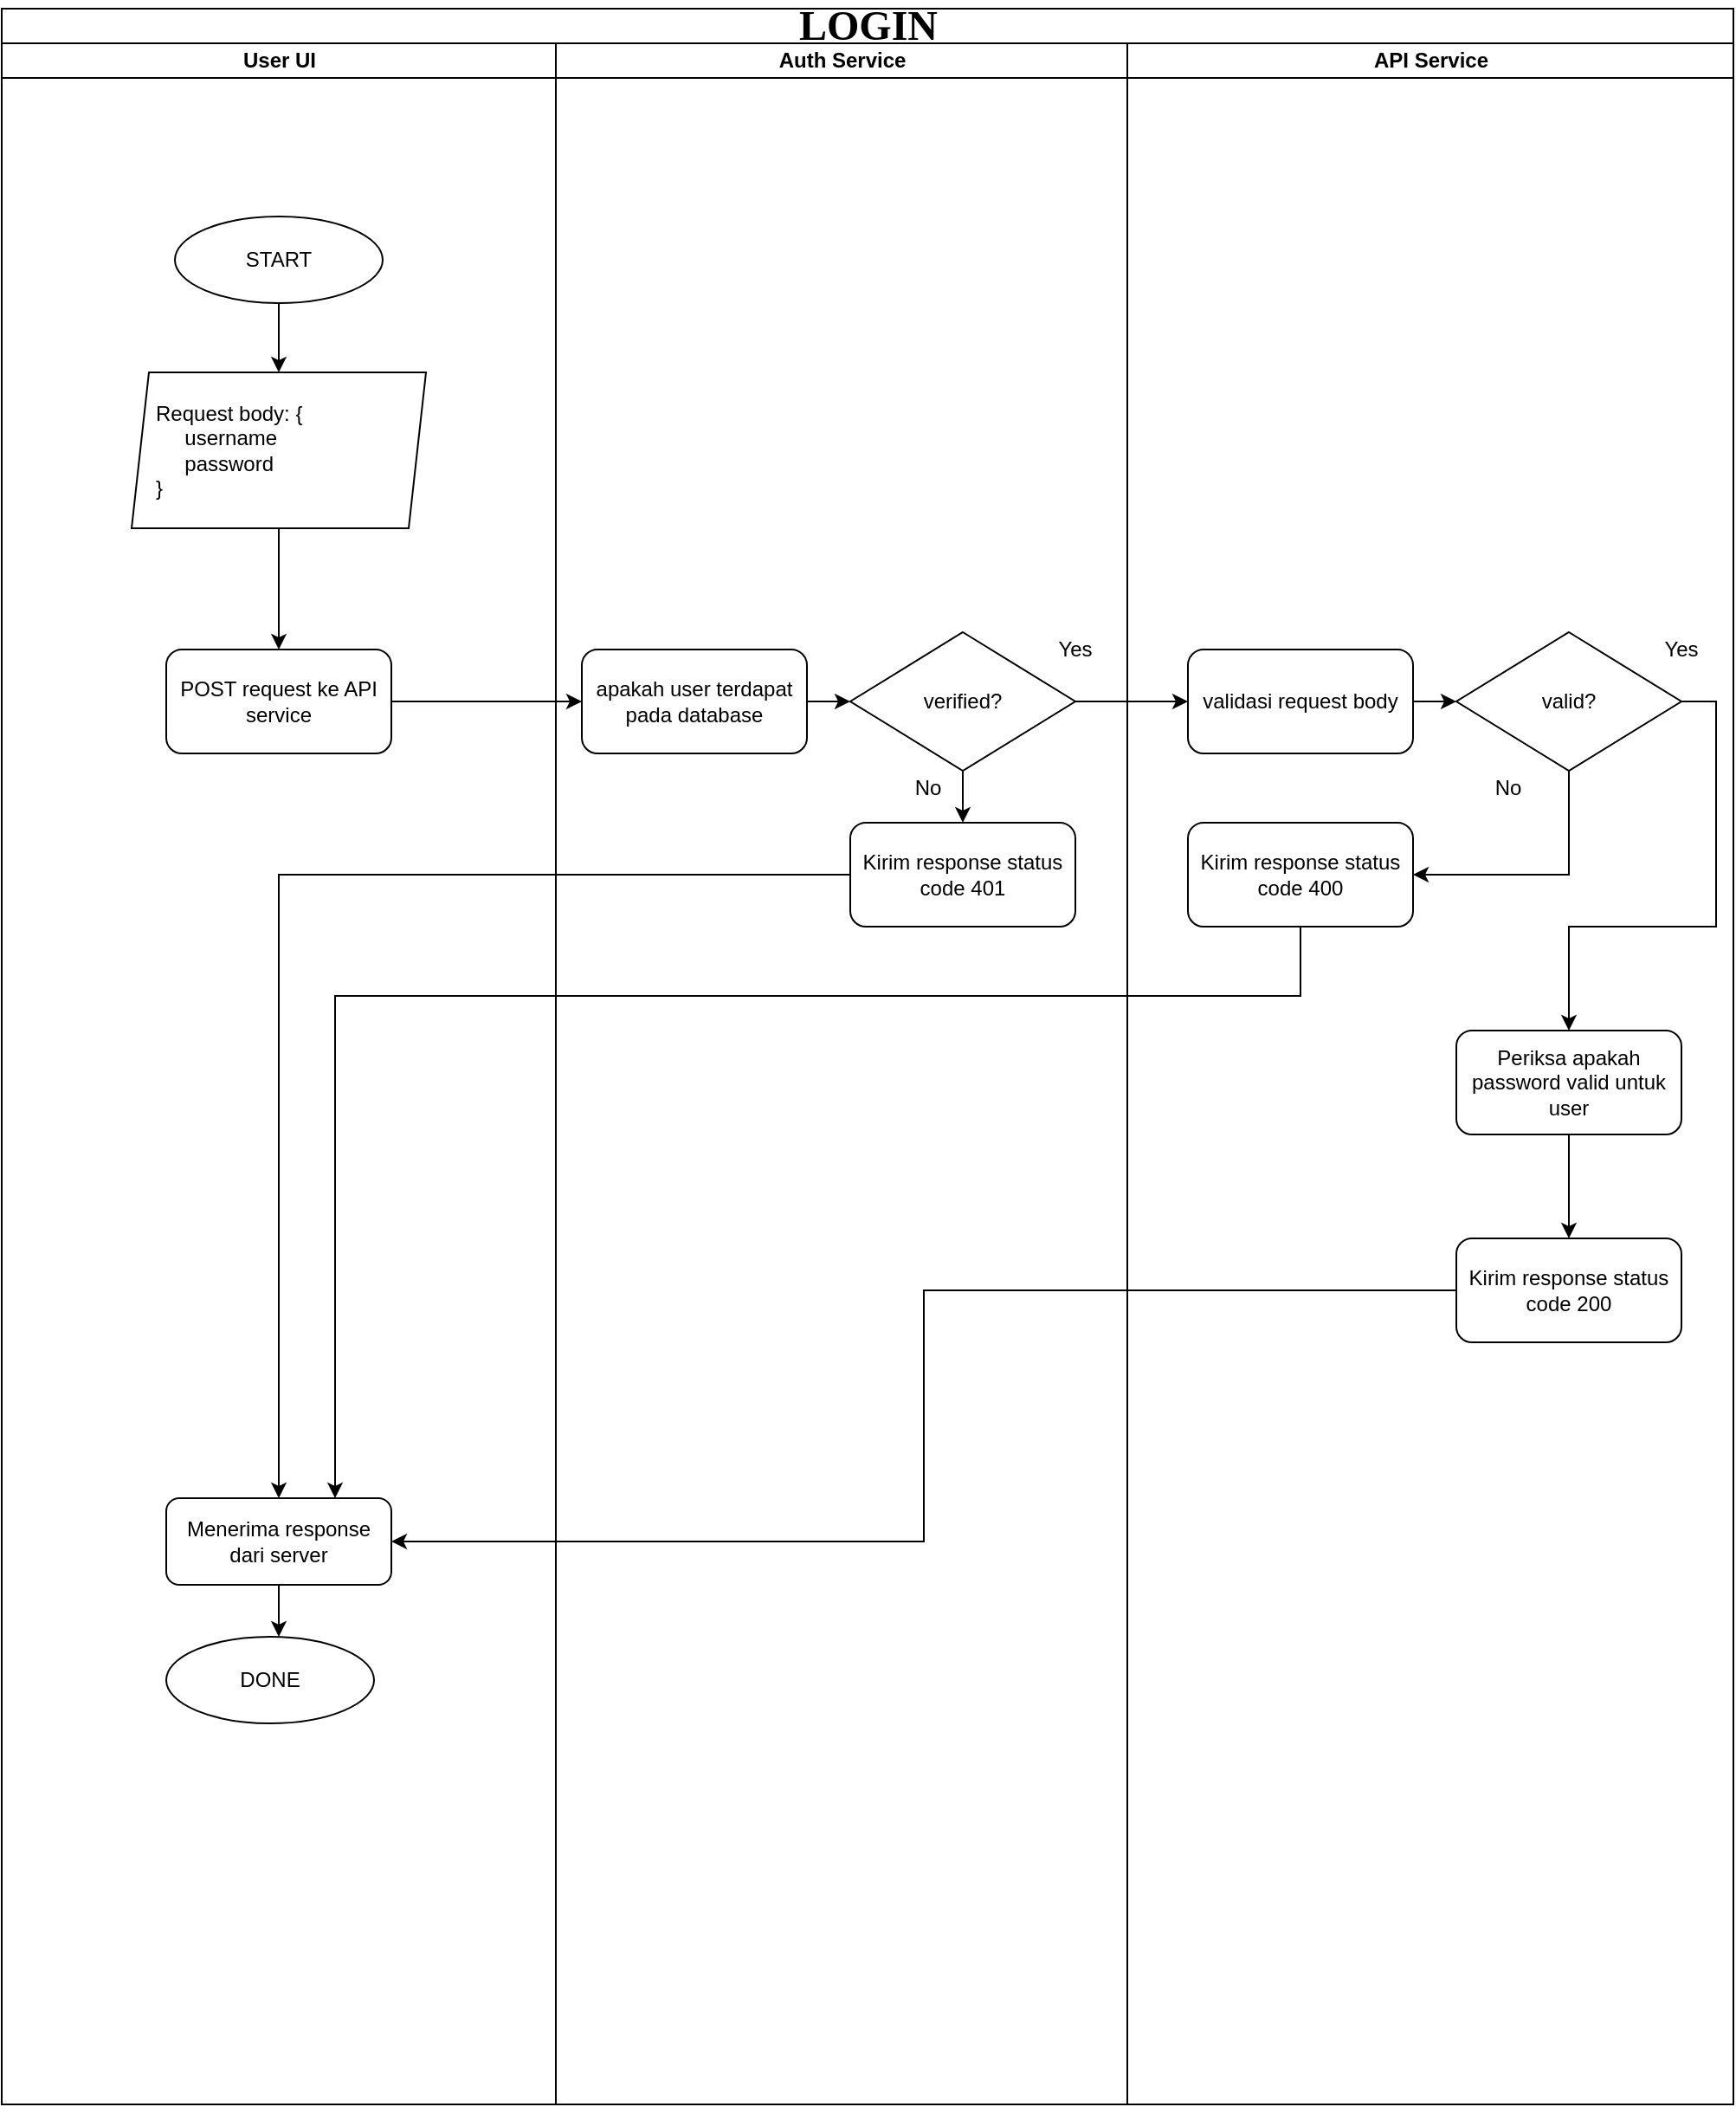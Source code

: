 <mxfile version="20.0.4" type="device" pages="4"><diagram id="unL2OU0yqUK06uhqD-9Q" name="LOGIN"><mxGraphModel dx="1837" dy="1018" grid="1" gridSize="10" guides="1" tooltips="1" connect="1" arrows="1" fold="1" page="1" pageScale="1" pageWidth="850" pageHeight="1100" math="0" shadow="0"><root><mxCell id="4yHN33nyHVfbS2UcChp_-0"/><mxCell id="4yHN33nyHVfbS2UcChp_-1" parent="4yHN33nyHVfbS2UcChp_-0"/><mxCell id="KaBqg5wwhk2pux5OoAKV-0" value="&lt;font style=&quot;font-size: 24px&quot;&gt;LOGIN&lt;/font&gt;" style="swimlane;html=1;childLayout=stackLayout;startSize=20;rounded=0;shadow=0;labelBackgroundColor=none;strokeWidth=1;fontFamily=Verdana;fontSize=8;align=center;" parent="4yHN33nyHVfbS2UcChp_-1" vertex="1"><mxGeometry x="70" y="30" width="1000" height="1210" as="geometry"/></mxCell><mxCell id="KaBqg5wwhk2pux5OoAKV-1" value="User UI" style="swimlane;html=1;startSize=20;" parent="KaBqg5wwhk2pux5OoAKV-0" vertex="1"><mxGeometry y="20" width="320" height="1190" as="geometry"/></mxCell><mxCell id="KaBqg5wwhk2pux5OoAKV-3" value="DONE" style="ellipse;whiteSpace=wrap;html=1;" parent="KaBqg5wwhk2pux5OoAKV-1" vertex="1"><mxGeometry x="95" y="920" width="120" height="50" as="geometry"/></mxCell><mxCell id="KaBqg5wwhk2pux5OoAKV-4" value="START" style="ellipse;whiteSpace=wrap;html=1;" parent="KaBqg5wwhk2pux5OoAKV-1" vertex="1"><mxGeometry x="100" y="100" width="120" height="50" as="geometry"/></mxCell><mxCell id="LwuxFl2XKa--aQCs8cGW-3" style="edgeStyle=orthogonalEdgeStyle;rounded=0;orthogonalLoop=1;jettySize=auto;html=1;exitX=0.5;exitY=1;exitDx=0;exitDy=0;entryX=0.5;entryY=0;entryDx=0;entryDy=0;" parent="KaBqg5wwhk2pux5OoAKV-1" source="KaBqg5wwhk2pux5OoAKV-8" target="KaBqg5wwhk2pux5OoAKV-9" edge="1"><mxGeometry relative="1" as="geometry"><mxPoint x="160" y="360.0" as="sourcePoint"/></mxGeometry></mxCell><mxCell id="KaBqg5wwhk2pux5OoAKV-8" value="Request body: {&lt;br&gt;&amp;nbsp; &amp;nbsp; &amp;nbsp;username&lt;br&gt;&amp;nbsp; &amp;nbsp; &amp;nbsp;password&lt;br&gt;}" style="shape=parallelogram;perimeter=parallelogramPerimeter;whiteSpace=wrap;html=1;fixedSize=1;size=10;align=left;spacingLeft=12;" parent="KaBqg5wwhk2pux5OoAKV-1" vertex="1"><mxGeometry x="75" y="190" width="170" height="90" as="geometry"/></mxCell><mxCell id="KaBqg5wwhk2pux5OoAKV-9" value="POST request ke API service" style="rounded=1;whiteSpace=wrap;html=1;" parent="KaBqg5wwhk2pux5OoAKV-1" vertex="1"><mxGeometry x="95" y="350" width="130" height="60" as="geometry"/></mxCell><mxCell id="LwuxFl2XKa--aQCs8cGW-2" style="edgeStyle=orthogonalEdgeStyle;rounded=0;orthogonalLoop=1;jettySize=auto;html=1;exitX=0.5;exitY=1;exitDx=0;exitDy=0;entryX=0.5;entryY=0;entryDx=0;entryDy=0;" parent="KaBqg5wwhk2pux5OoAKV-1" source="KaBqg5wwhk2pux5OoAKV-4" target="KaBqg5wwhk2pux5OoAKV-8" edge="1"><mxGeometry relative="1" as="geometry"><mxPoint x="160" y="210" as="sourcePoint"/></mxGeometry></mxCell><mxCell id="ENv-YHnzSV3HKzvKzmY4-3" style="edgeStyle=orthogonalEdgeStyle;rounded=0;orthogonalLoop=1;jettySize=auto;html=1;exitX=0.5;exitY=1;exitDx=0;exitDy=0;entryX=0.5;entryY=0;entryDx=0;entryDy=0;" parent="KaBqg5wwhk2pux5OoAKV-1" source="LwuxFl2XKa--aQCs8cGW-4" edge="1"><mxGeometry relative="1" as="geometry"><mxPoint x="160" y="920" as="targetPoint"/></mxGeometry></mxCell><mxCell id="LwuxFl2XKa--aQCs8cGW-4" value="Menerima response dari server" style="rounded=1;whiteSpace=wrap;html=1;" parent="KaBqg5wwhk2pux5OoAKV-1" vertex="1"><mxGeometry x="95" y="840" width="130" height="50" as="geometry"/></mxCell><mxCell id="KaBqg5wwhk2pux5OoAKV-29" style="edgeStyle=orthogonalEdgeStyle;rounded=0;orthogonalLoop=1;jettySize=auto;html=1;exitX=1;exitY=0.5;exitDx=0;exitDy=0;entryX=0;entryY=0.5;entryDx=0;entryDy=0;" parent="KaBqg5wwhk2pux5OoAKV-0" source="KaBqg5wwhk2pux5OoAKV-9" target="KaBqg5wwhk2pux5OoAKV-14" edge="1"><mxGeometry relative="1" as="geometry"/></mxCell><mxCell id="GPwm_zWj1PVfFMW_c0HL-4" style="edgeStyle=orthogonalEdgeStyle;rounded=0;orthogonalLoop=1;jettySize=auto;html=1;exitX=1;exitY=0.5;exitDx=0;exitDy=0;entryX=0;entryY=0.5;entryDx=0;entryDy=0;" parent="KaBqg5wwhk2pux5OoAKV-0" source="KaBqg5wwhk2pux5OoAKV-15" target="KaBqg5wwhk2pux5OoAKV-23" edge="1"><mxGeometry relative="1" as="geometry"/></mxCell><mxCell id="LwuxFl2XKa--aQCs8cGW-5" style="edgeStyle=orthogonalEdgeStyle;rounded=0;orthogonalLoop=1;jettySize=auto;html=1;exitX=0;exitY=0.5;exitDx=0;exitDy=0;entryX=0.5;entryY=0;entryDx=0;entryDy=0;" parent="KaBqg5wwhk2pux5OoAKV-0" source="GPwm_zWj1PVfFMW_c0HL-1" target="LwuxFl2XKa--aQCs8cGW-4" edge="1"><mxGeometry relative="1" as="geometry"/></mxCell><mxCell id="LwuxFl2XKa--aQCs8cGW-11" style="edgeStyle=orthogonalEdgeStyle;rounded=0;orthogonalLoop=1;jettySize=auto;html=1;exitX=0.5;exitY=1;exitDx=0;exitDy=0;entryX=0.75;entryY=0;entryDx=0;entryDy=0;" parent="KaBqg5wwhk2pux5OoAKV-0" source="LwuxFl2XKa--aQCs8cGW-9" target="LwuxFl2XKa--aQCs8cGW-4" edge="1"><mxGeometry relative="1" as="geometry"><Array as="points"><mxPoint x="750" y="570"/><mxPoint x="192" y="570"/></Array></mxGeometry></mxCell><mxCell id="LwuxFl2XKa--aQCs8cGW-61" style="edgeStyle=orthogonalEdgeStyle;rounded=0;orthogonalLoop=1;jettySize=auto;html=1;exitX=0;exitY=0.5;exitDx=0;exitDy=0;entryX=1;entryY=0.5;entryDx=0;entryDy=0;" parent="KaBqg5wwhk2pux5OoAKV-0" source="LwuxFl2XKa--aQCs8cGW-59" target="LwuxFl2XKa--aQCs8cGW-4" edge="1"><mxGeometry relative="1" as="geometry"/></mxCell><mxCell id="KaBqg5wwhk2pux5OoAKV-12" value="Auth Service" style="swimlane;html=1;startSize=20;" parent="KaBqg5wwhk2pux5OoAKV-0" vertex="1"><mxGeometry x="320" y="20" width="330" height="1190" as="geometry"/></mxCell><mxCell id="GPwm_zWj1PVfFMW_c0HL-0" style="edgeStyle=orthogonalEdgeStyle;rounded=0;orthogonalLoop=1;jettySize=auto;html=1;exitX=1;exitY=0.5;exitDx=0;exitDy=0;entryX=0;entryY=0.5;entryDx=0;entryDy=0;" parent="KaBqg5wwhk2pux5OoAKV-12" source="KaBqg5wwhk2pux5OoAKV-14" target="KaBqg5wwhk2pux5OoAKV-15" edge="1"><mxGeometry relative="1" as="geometry"/></mxCell><mxCell id="KaBqg5wwhk2pux5OoAKV-14" value="apakah user terdapat pada database" style="rounded=1;whiteSpace=wrap;html=1;" parent="KaBqg5wwhk2pux5OoAKV-12" vertex="1"><mxGeometry x="15" y="350" width="130" height="60" as="geometry"/></mxCell><mxCell id="GPwm_zWj1PVfFMW_c0HL-2" style="edgeStyle=orthogonalEdgeStyle;rounded=0;orthogonalLoop=1;jettySize=auto;html=1;exitX=0.5;exitY=1;exitDx=0;exitDy=0;entryX=0.5;entryY=0;entryDx=0;entryDy=0;" parent="KaBqg5wwhk2pux5OoAKV-12" source="KaBqg5wwhk2pux5OoAKV-15" target="GPwm_zWj1PVfFMW_c0HL-1" edge="1"><mxGeometry relative="1" as="geometry"/></mxCell><mxCell id="KaBqg5wwhk2pux5OoAKV-15" value="verified?" style="rhombus;whiteSpace=wrap;html=1;" parent="KaBqg5wwhk2pux5OoAKV-12" vertex="1"><mxGeometry x="170" y="340" width="130" height="80" as="geometry"/></mxCell><mxCell id="KaBqg5wwhk2pux5OoAKV-16" value="Yes" style="text;html=1;strokeColor=none;fillColor=none;align=center;verticalAlign=middle;whiteSpace=wrap;rounded=0;" parent="KaBqg5wwhk2pux5OoAKV-12" vertex="1"><mxGeometry x="280" y="340" width="40" height="20" as="geometry"/></mxCell><mxCell id="KaBqg5wwhk2pux5OoAKV-17" value="No" style="text;html=1;strokeColor=none;fillColor=none;align=center;verticalAlign=middle;whiteSpace=wrap;rounded=0;" parent="KaBqg5wwhk2pux5OoAKV-12" vertex="1"><mxGeometry x="195" y="420" width="40" height="20" as="geometry"/></mxCell><mxCell id="GPwm_zWj1PVfFMW_c0HL-1" value="Kirim response status code 401" style="rounded=1;whiteSpace=wrap;html=1;" parent="KaBqg5wwhk2pux5OoAKV-12" vertex="1"><mxGeometry x="170" y="450" width="130" height="60" as="geometry"/></mxCell><mxCell id="KaBqg5wwhk2pux5OoAKV-18" value="API Service" style="swimlane;html=1;startSize=20;" parent="KaBqg5wwhk2pux5OoAKV-0" vertex="1"><mxGeometry x="650" y="20" width="350" height="1190" as="geometry"/></mxCell><mxCell id="LwuxFl2XKa--aQCs8cGW-7" style="edgeStyle=orthogonalEdgeStyle;rounded=0;orthogonalLoop=1;jettySize=auto;html=1;exitX=1;exitY=0.5;exitDx=0;exitDy=0;entryX=0;entryY=0.5;entryDx=0;entryDy=0;" parent="KaBqg5wwhk2pux5OoAKV-18" source="KaBqg5wwhk2pux5OoAKV-23" target="LwuxFl2XKa--aQCs8cGW-6" edge="1"><mxGeometry relative="1" as="geometry"/></mxCell><mxCell id="KaBqg5wwhk2pux5OoAKV-23" value="validasi request body" style="rounded=1;whiteSpace=wrap;html=1;" parent="KaBqg5wwhk2pux5OoAKV-18" vertex="1"><mxGeometry x="35" y="350" width="130" height="60" as="geometry"/></mxCell><mxCell id="LwuxFl2XKa--aQCs8cGW-14" style="edgeStyle=orthogonalEdgeStyle;rounded=0;orthogonalLoop=1;jettySize=auto;html=1;exitX=0.5;exitY=1;exitDx=0;exitDy=0;entryX=1;entryY=0.5;entryDx=0;entryDy=0;" parent="KaBqg5wwhk2pux5OoAKV-18" source="LwuxFl2XKa--aQCs8cGW-6" target="LwuxFl2XKa--aQCs8cGW-9" edge="1"><mxGeometry relative="1" as="geometry"/></mxCell><mxCell id="LwuxFl2XKa--aQCs8cGW-15" style="edgeStyle=orthogonalEdgeStyle;rounded=0;orthogonalLoop=1;jettySize=auto;html=1;exitX=1;exitY=0.5;exitDx=0;exitDy=0;entryX=0.5;entryY=0;entryDx=0;entryDy=0;" parent="KaBqg5wwhk2pux5OoAKV-18" source="LwuxFl2XKa--aQCs8cGW-6" target="LwuxFl2XKa--aQCs8cGW-13" edge="1"><mxGeometry relative="1" as="geometry"><Array as="points"><mxPoint x="340" y="380"/><mxPoint x="340" y="510"/><mxPoint x="255" y="510"/></Array></mxGeometry></mxCell><mxCell id="LwuxFl2XKa--aQCs8cGW-6" value="valid?" style="rhombus;whiteSpace=wrap;html=1;" parent="KaBqg5wwhk2pux5OoAKV-18" vertex="1"><mxGeometry x="190" y="340" width="130" height="80" as="geometry"/></mxCell><mxCell id="LwuxFl2XKa--aQCs8cGW-8" value="No" style="text;html=1;strokeColor=none;fillColor=none;align=center;verticalAlign=middle;whiteSpace=wrap;rounded=0;" parent="KaBqg5wwhk2pux5OoAKV-18" vertex="1"><mxGeometry x="200" y="420" width="40" height="20" as="geometry"/></mxCell><mxCell id="LwuxFl2XKa--aQCs8cGW-9" value="Kirim response status code 400" style="rounded=1;whiteSpace=wrap;html=1;" parent="KaBqg5wwhk2pux5OoAKV-18" vertex="1"><mxGeometry x="35" y="450" width="130" height="60" as="geometry"/></mxCell><mxCell id="LwuxFl2XKa--aQCs8cGW-12" value="Yes" style="text;html=1;strokeColor=none;fillColor=none;align=center;verticalAlign=middle;whiteSpace=wrap;rounded=0;" parent="KaBqg5wwhk2pux5OoAKV-18" vertex="1"><mxGeometry x="300" y="340" width="40" height="20" as="geometry"/></mxCell><mxCell id="LwuxFl2XKa--aQCs8cGW-17" style="edgeStyle=orthogonalEdgeStyle;rounded=0;orthogonalLoop=1;jettySize=auto;html=1;exitX=0.5;exitY=1;exitDx=0;exitDy=0;entryX=0.5;entryY=0;entryDx=0;entryDy=0;" parent="KaBqg5wwhk2pux5OoAKV-18" source="LwuxFl2XKa--aQCs8cGW-13" target="LwuxFl2XKa--aQCs8cGW-59" edge="1"><mxGeometry relative="1" as="geometry"><mxPoint x="255" y="650" as="targetPoint"/></mxGeometry></mxCell><mxCell id="LwuxFl2XKa--aQCs8cGW-13" value="Periksa apakah password valid untuk user" style="rounded=1;whiteSpace=wrap;html=1;" parent="KaBqg5wwhk2pux5OoAKV-18" vertex="1"><mxGeometry x="190" y="570" width="130" height="60" as="geometry"/></mxCell><mxCell id="LwuxFl2XKa--aQCs8cGW-59" value="Kirim response status code 200" style="rounded=1;whiteSpace=wrap;html=1;" parent="KaBqg5wwhk2pux5OoAKV-18" vertex="1"><mxGeometry x="190" y="690" width="130" height="60" as="geometry"/></mxCell></root></mxGraphModel></diagram><diagram id="80Lhb_H7AqpNZ9QP5ydD" name="new user onboarding"><mxGraphModel dx="1102" dy="611" grid="1" gridSize="10" guides="1" tooltips="1" connect="1" arrows="1" fold="1" page="1" pageScale="1" pageWidth="850" pageHeight="1100" math="0" shadow="0"><root><mxCell id="0i74aVYfR9WrzdtCqiBE-0"/><mxCell id="0i74aVYfR9WrzdtCqiBE-1" parent="0i74aVYfR9WrzdtCqiBE-0"/><mxCell id="Zbq3lK3sEvroWM7F51NF-0" value="&lt;font style=&quot;font-size: 24px&quot;&gt;Register&lt;/font&gt;" style="swimlane;html=1;childLayout=stackLayout;startSize=20;rounded=0;shadow=0;labelBackgroundColor=none;strokeWidth=1;fontFamily=Verdana;fontSize=8;align=center;" parent="0i74aVYfR9WrzdtCqiBE-1" vertex="1"><mxGeometry x="70" y="30" width="1100" height="1580" as="geometry"/></mxCell><mxCell id="Zbq3lK3sEvroWM7F51NF-32" style="edgeStyle=orthogonalEdgeStyle;rounded=0;orthogonalLoop=1;jettySize=auto;html=1;exitX=0;exitY=0.5;exitDx=0;exitDy=0;entryX=1;entryY=0.5;entryDx=0;entryDy=0;" parent="Zbq3lK3sEvroWM7F51NF-0" source="Zbq3lK3sEvroWM7F51NF-48" target="Zbq3lK3sEvroWM7F51NF-13" edge="1"><mxGeometry relative="1" as="geometry"/></mxCell><mxCell id="Zbq3lK3sEvroWM7F51NF-1" value="User UI" style="swimlane;html=1;startSize=20;" parent="Zbq3lK3sEvroWM7F51NF-0" vertex="1"><mxGeometry y="20" width="320" height="1560" as="geometry"/></mxCell><mxCell id="Zbq3lK3sEvroWM7F51NF-3" value="DONE" style="ellipse;whiteSpace=wrap;html=1;" parent="Zbq3lK3sEvroWM7F51NF-1" vertex="1"><mxGeometry x="100" y="1279" width="120" height="50" as="geometry"/></mxCell><mxCell id="Zbq3lK3sEvroWM7F51NF-4" value="START" style="ellipse;whiteSpace=wrap;html=1;" parent="Zbq3lK3sEvroWM7F51NF-1" vertex="1"><mxGeometry x="100" y="150" width="120" height="50" as="geometry"/></mxCell><mxCell id="Zbq3lK3sEvroWM7F51NF-7" style="edgeStyle=orthogonalEdgeStyle;rounded=0;orthogonalLoop=1;jettySize=auto;html=1;exitX=0.5;exitY=1;exitDx=0;exitDy=0;entryX=0.5;entryY=0;entryDx=0;entryDy=0;" parent="Zbq3lK3sEvroWM7F51NF-1" source="Zbq3lK3sEvroWM7F51NF-4" target="Zbq3lK3sEvroWM7F51NF-9" edge="1"><mxGeometry relative="1" as="geometry"><mxPoint x="160" y="289" as="sourcePoint"/></mxGeometry></mxCell><mxCell id="Zbq3lK3sEvroWM7F51NF-9" value="GET request ke API service" style="rounded=1;whiteSpace=wrap;html=1;" parent="Zbq3lK3sEvroWM7F51NF-1" vertex="1"><mxGeometry x="95" y="329" width="130" height="60" as="geometry"/></mxCell><mxCell id="Zbq3lK3sEvroWM7F51NF-12" style="edgeStyle=orthogonalEdgeStyle;rounded=0;orthogonalLoop=1;jettySize=auto;html=1;exitX=0.5;exitY=1;exitDx=0;exitDy=0;entryX=0.5;entryY=0;entryDx=0;entryDy=0;" parent="Zbq3lK3sEvroWM7F51NF-1" source="Zbq3lK3sEvroWM7F51NF-13" target="Zbq3lK3sEvroWM7F51NF-16" edge="1"><mxGeometry relative="1" as="geometry"/></mxCell><mxCell id="Zbq3lK3sEvroWM7F51NF-13" value="Menerima response dari server" style="rounded=1;whiteSpace=wrap;html=1;" parent="Zbq3lK3sEvroWM7F51NF-1" vertex="1"><mxGeometry x="95" y="994" width="130" height="50" as="geometry"/></mxCell><mxCell id="Zbq3lK3sEvroWM7F51NF-14" style="edgeStyle=orthogonalEdgeStyle;rounded=0;orthogonalLoop=1;jettySize=auto;html=1;exitX=1;exitY=0.5;exitDx=0;exitDy=0;entryX=0.5;entryY=0;entryDx=0;entryDy=0;" parent="Zbq3lK3sEvroWM7F51NF-1" source="Zbq3lK3sEvroWM7F51NF-16" target="Zbq3lK3sEvroWM7F51NF-19" edge="1"><mxGeometry relative="1" as="geometry"/></mxCell><mxCell id="Zbq3lK3sEvroWM7F51NF-15" style="edgeStyle=orthogonalEdgeStyle;rounded=0;orthogonalLoop=1;jettySize=auto;html=1;exitX=0;exitY=0.5;exitDx=0;exitDy=0;entryX=0.5;entryY=0;entryDx=0;entryDy=0;" parent="Zbq3lK3sEvroWM7F51NF-1" source="Zbq3lK3sEvroWM7F51NF-16" edge="1"><mxGeometry relative="1" as="geometry"><mxPoint x="75" y="1179" as="targetPoint"/></mxGeometry></mxCell><mxCell id="Zbq3lK3sEvroWM7F51NF-16" value="status code &amp;gt;= 400?" style="rhombus;whiteSpace=wrap;html=1;" parent="Zbq3lK3sEvroWM7F51NF-1" vertex="1"><mxGeometry x="95" y="1079" width="130" height="80" as="geometry"/></mxCell><mxCell id="Zbq3lK3sEvroWM7F51NF-17" value="Yes" style="text;html=1;strokeColor=none;fillColor=none;align=center;verticalAlign=middle;whiteSpace=wrap;rounded=0;" parent="Zbq3lK3sEvroWM7F51NF-1" vertex="1"><mxGeometry x="210" y="1079" width="40" height="20" as="geometry"/></mxCell><mxCell id="Zbq3lK3sEvroWM7F51NF-18" style="edgeStyle=orthogonalEdgeStyle;rounded=0;orthogonalLoop=1;jettySize=auto;html=1;exitX=0.5;exitY=1;exitDx=0;exitDy=0;entryX=0.5;entryY=0;entryDx=0;entryDy=0;" parent="Zbq3lK3sEvroWM7F51NF-1" source="Zbq3lK3sEvroWM7F51NF-19" target="Zbq3lK3sEvroWM7F51NF-3" edge="1"><mxGeometry relative="1" as="geometry"/></mxCell><mxCell id="Zbq3lK3sEvroWM7F51NF-19" value="Notifikasi di UI bahwa ada masalah ketika ingin merubah password" style="rounded=1;whiteSpace=wrap;html=1;" parent="Zbq3lK3sEvroWM7F51NF-1" vertex="1"><mxGeometry x="180" y="1179" width="130" height="60" as="geometry"/></mxCell><mxCell id="Zbq3lK3sEvroWM7F51NF-20" style="edgeStyle=orthogonalEdgeStyle;rounded=0;orthogonalLoop=1;jettySize=auto;html=1;exitX=0.5;exitY=1;exitDx=0;exitDy=0;entryX=0.5;entryY=0;entryDx=0;entryDy=0;" parent="Zbq3lK3sEvroWM7F51NF-1" target="Zbq3lK3sEvroWM7F51NF-3" edge="1"><mxGeometry relative="1" as="geometry"><mxPoint x="75" y="1239" as="sourcePoint"/></mxGeometry></mxCell><mxCell id="Zbq3lK3sEvroWM7F51NF-21" value="Notifikasi di UI bahwa password telah diubah" style="rounded=1;whiteSpace=wrap;html=1;" parent="Zbq3lK3sEvroWM7F51NF-1" vertex="1"><mxGeometry x="20" y="1179" width="130" height="60" as="geometry"/></mxCell><mxCell id="Zbq3lK3sEvroWM7F51NF-22" style="edgeStyle=orthogonalEdgeStyle;rounded=0;orthogonalLoop=1;jettySize=auto;html=1;exitX=1;exitY=0.5;exitDx=0;exitDy=0;entryX=0;entryY=0.5;entryDx=0;entryDy=0;" parent="Zbq3lK3sEvroWM7F51NF-0" source="Zbq3lK3sEvroWM7F51NF-9" target="Zbq3lK3sEvroWM7F51NF-26" edge="1"><mxGeometry relative="1" as="geometry"/></mxCell><mxCell id="Zbq3lK3sEvroWM7F51NF-23" style="edgeStyle=orthogonalEdgeStyle;rounded=0;orthogonalLoop=1;jettySize=auto;html=1;exitX=1;exitY=0.5;exitDx=0;exitDy=0;entryX=0;entryY=0.5;entryDx=0;entryDy=0;" parent="Zbq3lK3sEvroWM7F51NF-0" source="Zbq3lK3sEvroWM7F51NF-28" target="Zbq3lK3sEvroWM7F51NF-35" edge="1"><mxGeometry relative="1" as="geometry"/></mxCell><mxCell id="Zbq3lK3sEvroWM7F51NF-51" style="edgeStyle=orthogonalEdgeStyle;rounded=0;orthogonalLoop=1;jettySize=auto;html=1;exitX=0;exitY=0.5;exitDx=0;exitDy=0;entryX=0.5;entryY=0;entryDx=0;entryDy=0;" parent="Zbq3lK3sEvroWM7F51NF-0" source="Zbq3lK3sEvroWM7F51NF-31" target="Zbq3lK3sEvroWM7F51NF-13" edge="1"><mxGeometry relative="1" as="geometry"/></mxCell><mxCell id="Zbq3lK3sEvroWM7F51NF-52" style="edgeStyle=orthogonalEdgeStyle;rounded=0;orthogonalLoop=1;jettySize=auto;html=1;exitX=0.5;exitY=1;exitDx=0;exitDy=0;entryX=0.75;entryY=0;entryDx=0;entryDy=0;" parent="Zbq3lK3sEvroWM7F51NF-0" source="Zbq3lK3sEvroWM7F51NF-40" target="Zbq3lK3sEvroWM7F51NF-13" edge="1"><mxGeometry relative="1" as="geometry"><Array as="points"><mxPoint x="750" y="549"/><mxPoint x="192" y="549"/></Array></mxGeometry></mxCell><mxCell id="Zbq3lK3sEvroWM7F51NF-24" value="Auth Service" style="swimlane;html=1;startSize=20;" parent="Zbq3lK3sEvroWM7F51NF-0" vertex="1"><mxGeometry x="320" y="20" width="330" height="1560" as="geometry"/></mxCell><mxCell id="Zbq3lK3sEvroWM7F51NF-25" style="edgeStyle=orthogonalEdgeStyle;rounded=0;orthogonalLoop=1;jettySize=auto;html=1;exitX=1;exitY=0.5;exitDx=0;exitDy=0;entryX=0;entryY=0.5;entryDx=0;entryDy=0;" parent="Zbq3lK3sEvroWM7F51NF-24" source="Zbq3lK3sEvroWM7F51NF-26" target="Zbq3lK3sEvroWM7F51NF-28" edge="1"><mxGeometry relative="1" as="geometry"/></mxCell><mxCell id="Zbq3lK3sEvroWM7F51NF-26" value="Otentikasi user dari JWT di dalam cookie" style="rounded=1;whiteSpace=wrap;html=1;" parent="Zbq3lK3sEvroWM7F51NF-24" vertex="1"><mxGeometry x="15" y="329" width="130" height="60" as="geometry"/></mxCell><mxCell id="Zbq3lK3sEvroWM7F51NF-27" style="edgeStyle=orthogonalEdgeStyle;rounded=0;orthogonalLoop=1;jettySize=auto;html=1;exitX=0.5;exitY=1;exitDx=0;exitDy=0;entryX=0.5;entryY=0;entryDx=0;entryDy=0;" parent="Zbq3lK3sEvroWM7F51NF-24" source="Zbq3lK3sEvroWM7F51NF-28" target="Zbq3lK3sEvroWM7F51NF-31" edge="1"><mxGeometry relative="1" as="geometry"/></mxCell><mxCell id="Zbq3lK3sEvroWM7F51NF-28" value="verified?" style="rhombus;whiteSpace=wrap;html=1;" parent="Zbq3lK3sEvroWM7F51NF-24" vertex="1"><mxGeometry x="170" y="319" width="130" height="80" as="geometry"/></mxCell><mxCell id="Zbq3lK3sEvroWM7F51NF-29" value="Yes" style="text;html=1;strokeColor=none;fillColor=none;align=center;verticalAlign=middle;whiteSpace=wrap;rounded=0;" parent="Zbq3lK3sEvroWM7F51NF-24" vertex="1"><mxGeometry x="280" y="319" width="40" height="20" as="geometry"/></mxCell><mxCell id="Zbq3lK3sEvroWM7F51NF-30" value="No" style="text;html=1;strokeColor=none;fillColor=none;align=center;verticalAlign=middle;whiteSpace=wrap;rounded=0;" parent="Zbq3lK3sEvroWM7F51NF-24" vertex="1"><mxGeometry x="195" y="399" width="40" height="20" as="geometry"/></mxCell><mxCell id="Zbq3lK3sEvroWM7F51NF-31" value="Kirim response status code 401" style="rounded=1;whiteSpace=wrap;html=1;" parent="Zbq3lK3sEvroWM7F51NF-24" vertex="1"><mxGeometry x="170" y="429" width="130" height="60" as="geometry"/></mxCell><mxCell id="Q2syI3zfvLot2zgZBDWd-8" style="edgeStyle=orthogonalEdgeStyle;rounded=0;orthogonalLoop=1;jettySize=auto;html=1;exitX=0;exitY=0.5;exitDx=0;exitDy=0;entryX=1;entryY=0.5;entryDx=0;entryDy=0;" parent="Zbq3lK3sEvroWM7F51NF-0" source="Q2syI3zfvLot2zgZBDWd-6" target="Zbq3lK3sEvroWM7F51NF-13" edge="1"><mxGeometry relative="1" as="geometry"/></mxCell><mxCell id="Zbq3lK3sEvroWM7F51NF-33" value="API Service" style="swimlane;html=1;startSize=20;" parent="Zbq3lK3sEvroWM7F51NF-0" vertex="1"><mxGeometry x="650" y="20" width="450" height="1560" as="geometry"/></mxCell><mxCell id="Zbq3lK3sEvroWM7F51NF-34" style="edgeStyle=orthogonalEdgeStyle;rounded=0;orthogonalLoop=1;jettySize=auto;html=1;exitX=1;exitY=0.5;exitDx=0;exitDy=0;entryX=0;entryY=0.5;entryDx=0;entryDy=0;" parent="Zbq3lK3sEvroWM7F51NF-33" source="Zbq3lK3sEvroWM7F51NF-35" target="Zbq3lK3sEvroWM7F51NF-38" edge="1"><mxGeometry relative="1" as="geometry"/></mxCell><mxCell id="Zbq3lK3sEvroWM7F51NF-35" value="validasi request body dan request parameters" style="rounded=1;whiteSpace=wrap;html=1;" parent="Zbq3lK3sEvroWM7F51NF-33" vertex="1"><mxGeometry x="72.5" y="329" width="130" height="60" as="geometry"/></mxCell><mxCell id="Zbq3lK3sEvroWM7F51NF-36" style="edgeStyle=orthogonalEdgeStyle;rounded=0;orthogonalLoop=1;jettySize=auto;html=1;exitX=0.5;exitY=1;exitDx=0;exitDy=0;entryX=1;entryY=0.5;entryDx=0;entryDy=0;" parent="Zbq3lK3sEvroWM7F51NF-33" source="Zbq3lK3sEvroWM7F51NF-38" target="Zbq3lK3sEvroWM7F51NF-40" edge="1"><mxGeometry relative="1" as="geometry"/></mxCell><mxCell id="Zbq3lK3sEvroWM7F51NF-37" style="edgeStyle=orthogonalEdgeStyle;rounded=0;orthogonalLoop=1;jettySize=auto;html=1;exitX=1;exitY=0.5;exitDx=0;exitDy=0;entryX=0.5;entryY=0;entryDx=0;entryDy=0;" parent="Zbq3lK3sEvroWM7F51NF-33" source="Zbq3lK3sEvroWM7F51NF-38" target="Zbq3lK3sEvroWM7F51NF-43" edge="1"><mxGeometry relative="1" as="geometry"><Array as="points"><mxPoint x="377" y="359"/><mxPoint x="377" y="470"/><mxPoint x="365" y="470"/><mxPoint x="365" y="480"/><mxPoint x="390" y="480"/><mxPoint x="390" y="490"/><mxPoint x="365" y="490"/></Array><mxPoint x="358" y="490" as="targetPoint"/></mxGeometry></mxCell><mxCell id="Zbq3lK3sEvroWM7F51NF-38" value="valid?" style="rhombus;whiteSpace=wrap;html=1;" parent="Zbq3lK3sEvroWM7F51NF-33" vertex="1"><mxGeometry x="227.5" y="319" width="130" height="80" as="geometry"/></mxCell><mxCell id="Zbq3lK3sEvroWM7F51NF-39" value="No" style="text;html=1;strokeColor=none;fillColor=none;align=center;verticalAlign=middle;whiteSpace=wrap;rounded=0;" parent="Zbq3lK3sEvroWM7F51NF-33" vertex="1"><mxGeometry x="237.5" y="399" width="40" height="20" as="geometry"/></mxCell><mxCell id="Zbq3lK3sEvroWM7F51NF-40" value="Kirim response status code 400" style="rounded=1;whiteSpace=wrap;html=1;" parent="Zbq3lK3sEvroWM7F51NF-33" vertex="1"><mxGeometry x="72.5" y="429" width="130" height="60" as="geometry"/></mxCell><mxCell id="Zbq3lK3sEvroWM7F51NF-41" value="Yes" style="text;html=1;strokeColor=none;fillColor=none;align=center;verticalAlign=middle;whiteSpace=wrap;rounded=0;" parent="Zbq3lK3sEvroWM7F51NF-33" vertex="1"><mxGeometry x="337.5" y="319" width="40" height="20" as="geometry"/></mxCell><mxCell id="Zbq3lK3sEvroWM7F51NF-42" style="edgeStyle=orthogonalEdgeStyle;rounded=0;orthogonalLoop=1;jettySize=auto;html=1;exitX=0.5;exitY=1;exitDx=0;exitDy=0;entryX=0.5;entryY=0;entryDx=0;entryDy=0;" parent="Zbq3lK3sEvroWM7F51NF-33" source="Zbq3lK3sEvroWM7F51NF-43" target="Q2syI3zfvLot2zgZBDWd-5" edge="1"><mxGeometry relative="1" as="geometry"><mxPoint x="292.5" y="629.0" as="targetPoint"/></mxGeometry></mxCell><mxCell id="Zbq3lK3sEvroWM7F51NF-43" value="Periksa apakah user terdaftar di database" style="rounded=1;whiteSpace=wrap;html=1;" parent="Zbq3lK3sEvroWM7F51NF-33" vertex="1"><mxGeometry x="300" y="540" width="130" height="60" as="geometry"/></mxCell><mxCell id="Zbq3lK3sEvroWM7F51NF-48" value="Kirim response status code 200" style="rounded=1;whiteSpace=wrap;html=1;" parent="Zbq3lK3sEvroWM7F51NF-33" vertex="1"><mxGeometry x="40" y="989" width="130" height="60" as="geometry"/></mxCell><mxCell id="Zbq3lK3sEvroWM7F51NF-49" style="edgeStyle=orthogonalEdgeStyle;rounded=0;orthogonalLoop=1;jettySize=auto;html=1;exitX=0.5;exitY=1;exitDx=0;exitDy=0;entryX=1;entryY=0.5;entryDx=0;entryDy=0;" parent="Zbq3lK3sEvroWM7F51NF-33" source="Q2syI3zfvLot2zgZBDWd-9" target="Zbq3lK3sEvroWM7F51NF-48" edge="1"><mxGeometry relative="1" as="geometry"><mxPoint x="227.5" y="1019.0" as="sourcePoint"/></mxGeometry></mxCell><mxCell id="Q2syI3zfvLot2zgZBDWd-10" style="edgeStyle=orthogonalEdgeStyle;rounded=0;orthogonalLoop=1;jettySize=auto;html=1;exitX=0;exitY=0.5;exitDx=0;exitDy=0;entryX=0.5;entryY=0;entryDx=0;entryDy=0;" parent="Zbq3lK3sEvroWM7F51NF-33" source="Q2syI3zfvLot2zgZBDWd-5" target="Q2syI3zfvLot2zgZBDWd-6" edge="1"><mxGeometry relative="1" as="geometry"><Array as="points"><mxPoint x="105" y="689"/></Array></mxGeometry></mxCell><mxCell id="Q2syI3zfvLot2zgZBDWd-11" style="edgeStyle=orthogonalEdgeStyle;rounded=0;orthogonalLoop=1;jettySize=auto;html=1;exitX=1;exitY=0.5;exitDx=0;exitDy=0;entryX=0.5;entryY=0;entryDx=0;entryDy=0;" parent="Zbq3lK3sEvroWM7F51NF-33" source="Q2syI3zfvLot2zgZBDWd-5" target="Q2syI3zfvLot2zgZBDWd-9" edge="1"><mxGeometry relative="1" as="geometry"/></mxCell><mxCell id="Q2syI3zfvLot2zgZBDWd-5" value="Ada?" style="rhombus;whiteSpace=wrap;html=1;" parent="Zbq3lK3sEvroWM7F51NF-33" vertex="1"><mxGeometry x="160" y="649" width="130" height="80" as="geometry"/></mxCell><mxCell id="Q2syI3zfvLot2zgZBDWd-6" value="Kirim response dengan status code 404 beserta message yang menjelaskan bahwa user dengan userId yang diberikan tidak terdaftar dalam database" style="rounded=1;whiteSpace=wrap;html=1;" parent="Zbq3lK3sEvroWM7F51NF-33" vertex="1"><mxGeometry x="40" y="759" width="130" height="140" as="geometry"/></mxCell><mxCell id="Q2syI3zfvLot2zgZBDWd-9" value="Update property 'isNewUser' dalam kolom 'onboarding' menjadi false" style="rounded=1;whiteSpace=wrap;html=1;" parent="Zbq3lK3sEvroWM7F51NF-33" vertex="1"><mxGeometry x="260" y="759" width="130" height="60" as="geometry"/></mxCell><mxCell id="hf0BeHV4RGZ7KWhVOsIU-46" value="No" style="text;html=1;strokeColor=none;fillColor=none;align=center;verticalAlign=middle;whiteSpace=wrap;rounded=0;" parent="Zbq3lK3sEvroWM7F51NF-33" vertex="1"><mxGeometry x="110" y="709" width="40" height="20" as="geometry"/></mxCell><mxCell id="hf0BeHV4RGZ7KWhVOsIU-47" value="Yes" style="text;html=1;strokeColor=none;fillColor=none;align=center;verticalAlign=middle;whiteSpace=wrap;rounded=0;" parent="Zbq3lK3sEvroWM7F51NF-33" vertex="1"><mxGeometry x="337.5" y="709" width="40" height="20" as="geometry"/></mxCell></root></mxGraphModel></diagram><diagram id="mwXakr7UGXV6BY_RIx4N" name="REGISTER"><mxGraphModel dx="1102" dy="611" grid="1" gridSize="10" guides="1" tooltips="1" connect="1" arrows="1" fold="1" page="1" pageScale="1" pageWidth="850" pageHeight="1100" math="0" shadow="0"><root><mxCell id="1N5MvuvvL-kjBFgxQtVU-0"/><mxCell id="1N5MvuvvL-kjBFgxQtVU-1" parent="1N5MvuvvL-kjBFgxQtVU-0"/><mxCell id="nJArz6bSFEj969Lhu8Ol-0" value="&lt;font style=&quot;font-size: 24px&quot;&gt;REGISTER&lt;/font&gt;" style="swimlane;html=1;childLayout=stackLayout;startSize=20;rounded=0;shadow=0;labelBackgroundColor=none;strokeWidth=1;fontFamily=Verdana;fontSize=8;align=center;" parent="1N5MvuvvL-kjBFgxQtVU-1" vertex="1"><mxGeometry x="70" y="30" width="1000" height="1550" as="geometry"/></mxCell><mxCell id="nJArz6bSFEj969Lhu8Ol-22" style="edgeStyle=orthogonalEdgeStyle;rounded=0;orthogonalLoop=1;jettySize=auto;html=1;exitX=1;exitY=0.5;exitDx=0;exitDy=0;entryX=0;entryY=0.5;entryDx=0;entryDy=0;" parent="nJArz6bSFEj969Lhu8Ol-0" source="nJArz6bSFEj969Lhu8Ol-9" target="nJArz6bSFEj969Lhu8Ol-29" edge="1"><mxGeometry relative="1" as="geometry"/></mxCell><mxCell id="nJArz6bSFEj969Lhu8Ol-23" style="edgeStyle=orthogonalEdgeStyle;rounded=0;orthogonalLoop=1;jettySize=auto;html=1;exitX=1;exitY=0.5;exitDx=0;exitDy=0;entryX=0;entryY=0.5;entryDx=0;entryDy=0;" parent="nJArz6bSFEj969Lhu8Ol-0" source="nJArz6bSFEj969Lhu8Ol-31" target="nJArz6bSFEj969Lhu8Ol-37" edge="1"><mxGeometry relative="1" as="geometry"/></mxCell><mxCell id="nJArz6bSFEj969Lhu8Ol-24" style="edgeStyle=orthogonalEdgeStyle;rounded=0;orthogonalLoop=1;jettySize=auto;html=1;exitX=0;exitY=0.5;exitDx=0;exitDy=0;entryX=0.5;entryY=0;entryDx=0;entryDy=0;" parent="nJArz6bSFEj969Lhu8Ol-0" source="nJArz6bSFEj969Lhu8Ol-34" target="nJArz6bSFEj969Lhu8Ol-13" edge="1"><mxGeometry relative="1" as="geometry"/></mxCell><mxCell id="nJArz6bSFEj969Lhu8Ol-25" style="edgeStyle=orthogonalEdgeStyle;rounded=0;orthogonalLoop=1;jettySize=auto;html=1;exitX=0.5;exitY=1;exitDx=0;exitDy=0;entryX=0.75;entryY=0;entryDx=0;entryDy=0;" parent="nJArz6bSFEj969Lhu8Ol-0" source="nJArz6bSFEj969Lhu8Ol-42" target="nJArz6bSFEj969Lhu8Ol-13" edge="1"><mxGeometry relative="1" as="geometry"><Array as="points"><mxPoint x="750" y="670"/><mxPoint x="192" y="670"/></Array></mxGeometry></mxCell><mxCell id="nJArz6bSFEj969Lhu8Ol-1" value="Admin UI" style="swimlane;html=1;startSize=20;" parent="nJArz6bSFEj969Lhu8Ol-0" vertex="1"><mxGeometry y="20" width="320" height="1530" as="geometry"/></mxCell><mxCell id="nJArz6bSFEj969Lhu8Ol-3" value="DONE" style="ellipse;whiteSpace=wrap;html=1;" parent="nJArz6bSFEj969Lhu8Ol-1" vertex="1"><mxGeometry x="100" y="1210" width="120" height="50" as="geometry"/></mxCell><mxCell id="nJArz6bSFEj969Lhu8Ol-4" value="START" style="ellipse;whiteSpace=wrap;html=1;" parent="nJArz6bSFEj969Lhu8Ol-1" vertex="1"><mxGeometry x="100" y="130" width="120" height="50" as="geometry"/></mxCell><mxCell id="nJArz6bSFEj969Lhu8Ol-58" style="edgeStyle=orthogonalEdgeStyle;rounded=0;orthogonalLoop=1;jettySize=auto;html=1;exitX=0.5;exitY=1;exitDx=0;exitDy=0;entryX=0.5;entryY=0;entryDx=0;entryDy=0;" parent="nJArz6bSFEj969Lhu8Ol-1" target="nJArz6bSFEj969Lhu8Ol-8" edge="1"><mxGeometry relative="1" as="geometry"><mxPoint x="160" y="180" as="sourcePoint"/></mxGeometry></mxCell><mxCell id="nJArz6bSFEj969Lhu8Ol-59" style="edgeStyle=orthogonalEdgeStyle;rounded=0;orthogonalLoop=1;jettySize=auto;html=1;exitX=0.5;exitY=1;exitDx=0;exitDy=0;entryX=0.5;entryY=0;entryDx=0;entryDy=0;" parent="nJArz6bSFEj969Lhu8Ol-1" source="nJArz6bSFEj969Lhu8Ol-8" target="nJArz6bSFEj969Lhu8Ol-9" edge="1"><mxGeometry relative="1" as="geometry"/></mxCell><mxCell id="nJArz6bSFEj969Lhu8Ol-8" value="request body: {&lt;br&gt;&amp;nbsp; &amp;nbsp; &amp;nbsp;username, email, password, role, phoneNumber, address&lt;br&gt;}" style="shape=parallelogram;perimeter=parallelogramPerimeter;whiteSpace=wrap;html=1;fixedSize=1;size=10;align=left;spacingLeft=12;" parent="nJArz6bSFEj969Lhu8Ol-1" vertex="1"><mxGeometry x="75" y="270" width="170" height="150" as="geometry"/></mxCell><mxCell id="nJArz6bSFEj969Lhu8Ol-9" value="POST request ke API service" style="rounded=1;whiteSpace=wrap;html=1;" parent="nJArz6bSFEj969Lhu8Ol-1" vertex="1"><mxGeometry x="95" y="450" width="130" height="60" as="geometry"/></mxCell><mxCell id="nJArz6bSFEj969Lhu8Ol-12" style="edgeStyle=orthogonalEdgeStyle;rounded=0;orthogonalLoop=1;jettySize=auto;html=1;exitX=0.5;exitY=1;exitDx=0;exitDy=0;entryX=0.5;entryY=0;entryDx=0;entryDy=0;" parent="nJArz6bSFEj969Lhu8Ol-1" source="nJArz6bSFEj969Lhu8Ol-13" edge="1"><mxGeometry relative="1" as="geometry"><mxPoint x="160" y="1205" as="targetPoint"/></mxGeometry></mxCell><mxCell id="nJArz6bSFEj969Lhu8Ol-13" value="Menerima response dari server" style="rounded=1;whiteSpace=wrap;html=1;" parent="nJArz6bSFEj969Lhu8Ol-1" vertex="1"><mxGeometry x="95" y="1125" width="130" height="50" as="geometry"/></mxCell><mxCell id="nJArz6bSFEj969Lhu8Ol-27" value="Auth Service" style="swimlane;html=1;startSize=20;" parent="nJArz6bSFEj969Lhu8Ol-0" vertex="1"><mxGeometry x="320" y="20" width="330" height="1530" as="geometry"/></mxCell><mxCell id="nJArz6bSFEj969Lhu8Ol-28" style="edgeStyle=orthogonalEdgeStyle;rounded=0;orthogonalLoop=1;jettySize=auto;html=1;exitX=1;exitY=0.5;exitDx=0;exitDy=0;entryX=0;entryY=0.5;entryDx=0;entryDy=0;" parent="nJArz6bSFEj969Lhu8Ol-27" source="nJArz6bSFEj969Lhu8Ol-29" target="nJArz6bSFEj969Lhu8Ol-31" edge="1"><mxGeometry relative="1" as="geometry"/></mxCell><mxCell id="nJArz6bSFEj969Lhu8Ol-29" value="Otentikasi user dari JWT di dalam cookie" style="rounded=1;whiteSpace=wrap;html=1;" parent="nJArz6bSFEj969Lhu8Ol-27" vertex="1"><mxGeometry x="15" y="450" width="130" height="60" as="geometry"/></mxCell><mxCell id="nJArz6bSFEj969Lhu8Ol-30" style="edgeStyle=orthogonalEdgeStyle;rounded=0;orthogonalLoop=1;jettySize=auto;html=1;exitX=0.5;exitY=1;exitDx=0;exitDy=0;entryX=0.5;entryY=0;entryDx=0;entryDy=0;" parent="nJArz6bSFEj969Lhu8Ol-27" source="nJArz6bSFEj969Lhu8Ol-31" target="nJArz6bSFEj969Lhu8Ol-34" edge="1"><mxGeometry relative="1" as="geometry"/></mxCell><mxCell id="nJArz6bSFEj969Lhu8Ol-31" value="verified?" style="rhombus;whiteSpace=wrap;html=1;" parent="nJArz6bSFEj969Lhu8Ol-27" vertex="1"><mxGeometry x="170" y="440" width="130" height="80" as="geometry"/></mxCell><mxCell id="nJArz6bSFEj969Lhu8Ol-32" value="Yes" style="text;html=1;strokeColor=none;fillColor=none;align=center;verticalAlign=middle;whiteSpace=wrap;rounded=0;" parent="nJArz6bSFEj969Lhu8Ol-27" vertex="1"><mxGeometry x="280" y="440" width="40" height="20" as="geometry"/></mxCell><mxCell id="nJArz6bSFEj969Lhu8Ol-33" value="No" style="text;html=1;strokeColor=none;fillColor=none;align=center;verticalAlign=middle;whiteSpace=wrap;rounded=0;" parent="nJArz6bSFEj969Lhu8Ol-27" vertex="1"><mxGeometry x="195" y="520" width="40" height="20" as="geometry"/></mxCell><mxCell id="nJArz6bSFEj969Lhu8Ol-34" value="Kirim response status code 401" style="rounded=1;whiteSpace=wrap;html=1;" parent="nJArz6bSFEj969Lhu8Ol-27" vertex="1"><mxGeometry x="170" y="550" width="130" height="60" as="geometry"/></mxCell><mxCell id="nJArz6bSFEj969Lhu8Ol-26" style="edgeStyle=orthogonalEdgeStyle;rounded=0;orthogonalLoop=1;jettySize=auto;html=1;exitX=0;exitY=0.5;exitDx=0;exitDy=0;entryX=1;entryY=0.5;entryDx=0;entryDy=0;" parent="nJArz6bSFEj969Lhu8Ol-0" source="nJArz6bSFEj969Lhu8Ol-50" target="nJArz6bSFEj969Lhu8Ol-13" edge="1"><mxGeometry relative="1" as="geometry"/></mxCell><mxCell id="nJArz6bSFEj969Lhu8Ol-35" value="API Service" style="swimlane;html=1;startSize=20;" parent="nJArz6bSFEj969Lhu8Ol-0" vertex="1"><mxGeometry x="650" y="20" width="350" height="1530" as="geometry"/></mxCell><mxCell id="nJArz6bSFEj969Lhu8Ol-36" style="edgeStyle=orthogonalEdgeStyle;rounded=0;orthogonalLoop=1;jettySize=auto;html=1;exitX=1;exitY=0.5;exitDx=0;exitDy=0;entryX=0;entryY=0.5;entryDx=0;entryDy=0;" parent="nJArz6bSFEj969Lhu8Ol-35" source="nJArz6bSFEj969Lhu8Ol-37" target="nJArz6bSFEj969Lhu8Ol-40" edge="1"><mxGeometry relative="1" as="geometry"/></mxCell><mxCell id="nJArz6bSFEj969Lhu8Ol-37" value="validasi request body" style="rounded=1;whiteSpace=wrap;html=1;" parent="nJArz6bSFEj969Lhu8Ol-35" vertex="1"><mxGeometry x="35" y="450" width="130" height="60" as="geometry"/></mxCell><mxCell id="nJArz6bSFEj969Lhu8Ol-38" style="edgeStyle=orthogonalEdgeStyle;rounded=0;orthogonalLoop=1;jettySize=auto;html=1;exitX=0.5;exitY=1;exitDx=0;exitDy=0;entryX=1;entryY=0.5;entryDx=0;entryDy=0;" parent="nJArz6bSFEj969Lhu8Ol-35" source="nJArz6bSFEj969Lhu8Ol-40" target="nJArz6bSFEj969Lhu8Ol-42" edge="1"><mxGeometry relative="1" as="geometry"/></mxCell><mxCell id="nJArz6bSFEj969Lhu8Ol-61" style="edgeStyle=orthogonalEdgeStyle;rounded=0;orthogonalLoop=1;jettySize=auto;html=1;exitX=1;exitY=0.5;exitDx=0;exitDy=0;entryX=0.5;entryY=0;entryDx=0;entryDy=0;" parent="nJArz6bSFEj969Lhu8Ol-35" source="nJArz6bSFEj969Lhu8Ol-40" edge="1"><mxGeometry relative="1" as="geometry"><Array as="points"><mxPoint x="340" y="480"/><mxPoint x="340" y="610"/><mxPoint x="255" y="610"/></Array><mxPoint x="255" y="640.0" as="targetPoint"/></mxGeometry></mxCell><mxCell id="nJArz6bSFEj969Lhu8Ol-40" value="valid?" style="rhombus;whiteSpace=wrap;html=1;" parent="nJArz6bSFEj969Lhu8Ol-35" vertex="1"><mxGeometry x="190" y="440" width="130" height="80" as="geometry"/></mxCell><mxCell id="nJArz6bSFEj969Lhu8Ol-41" value="No" style="text;html=1;strokeColor=none;fillColor=none;align=center;verticalAlign=middle;whiteSpace=wrap;rounded=0;" parent="nJArz6bSFEj969Lhu8Ol-35" vertex="1"><mxGeometry x="200" y="520" width="40" height="20" as="geometry"/></mxCell><mxCell id="nJArz6bSFEj969Lhu8Ol-42" value="Kirim response status code 400" style="rounded=1;whiteSpace=wrap;html=1;" parent="nJArz6bSFEj969Lhu8Ol-35" vertex="1"><mxGeometry x="35" y="550" width="130" height="60" as="geometry"/></mxCell><mxCell id="nJArz6bSFEj969Lhu8Ol-43" value="Yes" style="text;html=1;strokeColor=none;fillColor=none;align=center;verticalAlign=middle;whiteSpace=wrap;rounded=0;" parent="nJArz6bSFEj969Lhu8Ol-35" vertex="1"><mxGeometry x="300" y="440" width="40" height="20" as="geometry"/></mxCell><mxCell id="nJArz6bSFEj969Lhu8Ol-50" value="Kirim response status code 200" style="rounded=1;whiteSpace=wrap;html=1;" parent="nJArz6bSFEj969Lhu8Ol-35" vertex="1"><mxGeometry x="35" y="1120" width="130" height="60" as="geometry"/></mxCell><mxCell id="nJArz6bSFEj969Lhu8Ol-65" style="edgeStyle=orthogonalEdgeStyle;rounded=0;orthogonalLoop=1;jettySize=auto;html=1;exitX=0.5;exitY=1;exitDx=0;exitDy=0;entryX=0.5;entryY=0;entryDx=0;entryDy=0;" parent="nJArz6bSFEj969Lhu8Ol-35" source="nJArz6bSFEj969Lhu8Ol-62" target="nJArz6bSFEj969Lhu8Ol-64" edge="1"><mxGeometry relative="1" as="geometry"/></mxCell><mxCell id="nJArz6bSFEj969Lhu8Ol-62" value="Periksa apakah emaildan/atau usernam sudah terdaftar di database" style="rounded=1;whiteSpace=wrap;html=1;" parent="nJArz6bSFEj969Lhu8Ol-35" vertex="1"><mxGeometry x="190" y="640" width="130" height="60" as="geometry"/></mxCell><mxCell id="nJArz6bSFEj969Lhu8Ol-69" style="edgeStyle=orthogonalEdgeStyle;rounded=0;orthogonalLoop=1;jettySize=auto;html=1;exitX=0;exitY=0.5;exitDx=0;exitDy=0;entryX=1;entryY=0.5;entryDx=0;entryDy=0;" parent="nJArz6bSFEj969Lhu8Ol-35" source="nJArz6bSFEj969Lhu8Ol-64" target="nJArz6bSFEj969Lhu8Ol-68" edge="1"><mxGeometry relative="1" as="geometry"/></mxCell><mxCell id="nJArz6bSFEj969Lhu8Ol-72" style="edgeStyle=orthogonalEdgeStyle;rounded=0;orthogonalLoop=1;jettySize=auto;html=1;exitX=0.5;exitY=1;exitDx=0;exitDy=0;entryX=0.5;entryY=0;entryDx=0;entryDy=0;" parent="nJArz6bSFEj969Lhu8Ol-35" source="nJArz6bSFEj969Lhu8Ol-64" target="nJArz6bSFEj969Lhu8Ol-71" edge="1"><mxGeometry relative="1" as="geometry"/></mxCell><mxCell id="nJArz6bSFEj969Lhu8Ol-64" value="Terdaftar?" style="rhombus;whiteSpace=wrap;html=1;" parent="nJArz6bSFEj969Lhu8Ol-35" vertex="1"><mxGeometry x="190" y="725" width="130" height="80" as="geometry"/></mxCell><mxCell id="nJArz6bSFEj969Lhu8Ol-66" value="Yes" style="text;html=1;strokeColor=none;fillColor=none;align=center;verticalAlign=middle;whiteSpace=wrap;rounded=0;" parent="nJArz6bSFEj969Lhu8Ol-35" vertex="1"><mxGeometry x="165" y="810" width="40" height="20" as="geometry"/></mxCell><mxCell id="nJArz6bSFEj969Lhu8Ol-67" value="No" style="text;html=1;strokeColor=none;fillColor=none;align=center;verticalAlign=middle;whiteSpace=wrap;rounded=0;" parent="nJArz6bSFEj969Lhu8Ol-35" vertex="1"><mxGeometry x="270" y="840" width="40" height="20" as="geometry"/></mxCell><mxCell id="nJArz6bSFEj969Lhu8Ol-68" value="Kirim response status code 409" style="rounded=1;whiteSpace=wrap;html=1;" parent="nJArz6bSFEj969Lhu8Ol-35" vertex="1"><mxGeometry x="35" y="735" width="130" height="60" as="geometry"/></mxCell><mxCell id="nJArz6bSFEj969Lhu8Ol-74" style="edgeStyle=orthogonalEdgeStyle;rounded=0;orthogonalLoop=1;jettySize=auto;html=1;exitX=0.5;exitY=1;exitDx=0;exitDy=0;entryX=0.5;entryY=0;entryDx=0;entryDy=0;" parent="nJArz6bSFEj969Lhu8Ol-35" source="nJArz6bSFEj969Lhu8Ol-71" target="nJArz6bSFEj969Lhu8Ol-75" edge="1"><mxGeometry relative="1" as="geometry"><mxPoint x="255" y="990.0" as="targetPoint"/></mxGeometry></mxCell><mxCell id="nJArz6bSFEj969Lhu8Ol-71" value="Hash password dengan bcrypt" style="rounded=1;whiteSpace=wrap;html=1;" parent="nJArz6bSFEj969Lhu8Ol-35" vertex="1"><mxGeometry x="190" y="880" width="130" height="60" as="geometry"/></mxCell><mxCell id="nJArz6bSFEj969Lhu8Ol-79" style="edgeStyle=orthogonalEdgeStyle;rounded=0;orthogonalLoop=1;jettySize=auto;html=1;exitX=0.5;exitY=1;exitDx=0;exitDy=0;entryX=0.5;entryY=0;entryDx=0;entryDy=0;" parent="nJArz6bSFEj969Lhu8Ol-35" source="nJArz6bSFEj969Lhu8Ol-75" target="nJArz6bSFEj969Lhu8Ol-78" edge="1"><mxGeometry relative="1" as="geometry"/></mxCell><mxCell id="nJArz6bSFEj969Lhu8Ol-75" value="Lakukan query untuk insert user baru ke PostgreSQL" style="rounded=1;whiteSpace=wrap;html=1;" parent="nJArz6bSFEj969Lhu8Ol-35" vertex="1"><mxGeometry x="190" y="1040" width="130" height="50" as="geometry"/></mxCell><mxCell id="nJArz6bSFEj969Lhu8Ol-80" style="edgeStyle=orthogonalEdgeStyle;rounded=0;orthogonalLoop=1;jettySize=auto;html=1;exitX=0;exitY=0.5;exitDx=0;exitDy=0;entryX=1;entryY=0.5;entryDx=0;entryDy=0;" parent="nJArz6bSFEj969Lhu8Ol-35" source="nJArz6bSFEj969Lhu8Ol-78" target="nJArz6bSFEj969Lhu8Ol-50" edge="1"><mxGeometry relative="1" as="geometry"/></mxCell><mxCell id="nJArz6bSFEj969Lhu8Ol-78" value="Lakukan query untuk insert user baru ke PostgreSQL" style="rounded=1;whiteSpace=wrap;html=1;" parent="nJArz6bSFEj969Lhu8Ol-35" vertex="1"><mxGeometry x="190" y="1125" width="130" height="50" as="geometry"/></mxCell><mxCell id="nJArz6bSFEj969Lhu8Ol-70" style="edgeStyle=orthogonalEdgeStyle;rounded=0;orthogonalLoop=1;jettySize=auto;html=1;exitX=0;exitY=0.5;exitDx=0;exitDy=0;entryX=1;entryY=0.25;entryDx=0;entryDy=0;" parent="nJArz6bSFEj969Lhu8Ol-0" source="nJArz6bSFEj969Lhu8Ol-68" target="nJArz6bSFEj969Lhu8Ol-13" edge="1"><mxGeometry relative="1" as="geometry"/></mxCell></root></mxGraphModel></diagram><diagram id="B4-5YUoUeAnfqoN4MgSl" name="UPDATE"><mxGraphModel dx="1160" dy="643" grid="1" gridSize="10" guides="1" tooltips="1" connect="1" arrows="1" fold="1" page="1" pageScale="1" pageWidth="850" pageHeight="1100" math="0" shadow="0"><root><mxCell id="575ci0TuWirMlCa1meB4-0"/><mxCell id="575ci0TuWirMlCa1meB4-1" parent="575ci0TuWirMlCa1meB4-0"/><mxCell id="cVkidvIEV7jjJ4s40DBP-0" value="&lt;span style=&quot;font-size: 24px;&quot;&gt;UPDATE USER&lt;/span&gt;" style="swimlane;html=1;childLayout=stackLayout;startSize=20;rounded=0;shadow=0;labelBackgroundColor=none;strokeWidth=1;fontFamily=Verdana;fontSize=8;align=center;" parent="575ci0TuWirMlCa1meB4-1" vertex="1"><mxGeometry x="70" y="30" width="1020" height="1200" as="geometry"/></mxCell><mxCell id="cVkidvIEV7jjJ4s40DBP-1" value="User UI" style="swimlane;html=1;startSize=20;" parent="cVkidvIEV7jjJ4s40DBP-0" vertex="1"><mxGeometry y="20" width="320" height="1180" as="geometry"/></mxCell><mxCell id="cVkidvIEV7jjJ4s40DBP-2" style="edgeStyle=orthogonalEdgeStyle;rounded=0;orthogonalLoop=1;jettySize=auto;html=1;exitX=0.5;exitY=1;exitDx=0;exitDy=0;entryX=0.5;entryY=0;entryDx=0;entryDy=0;" parent="cVkidvIEV7jjJ4s40DBP-1" source="cVkidvIEV7jjJ4s40DBP-4" edge="1"><mxGeometry relative="1" as="geometry"><mxPoint x="160" y="110" as="targetPoint"/></mxGeometry></mxCell><mxCell id="cVkidvIEV7jjJ4s40DBP-3" value="DONE" style="ellipse;whiteSpace=wrap;html=1;" parent="cVkidvIEV7jjJ4s40DBP-1" vertex="1"><mxGeometry x="100" y="910" width="120" height="50" as="geometry"/></mxCell><mxCell id="cVkidvIEV7jjJ4s40DBP-4" value="START" style="ellipse;whiteSpace=wrap;html=1;" parent="cVkidvIEV7jjJ4s40DBP-1" vertex="1"><mxGeometry x="100" y="40" width="120" height="50" as="geometry"/></mxCell><mxCell id="cVkidvIEV7jjJ4s40DBP-7" style="edgeStyle=orthogonalEdgeStyle;rounded=0;orthogonalLoop=1;jettySize=auto;html=1;exitX=0.473;exitY=0.992;exitDx=0;exitDy=0;entryX=0.5;entryY=0;entryDx=0;entryDy=0;exitPerimeter=0;" parent="cVkidvIEV7jjJ4s40DBP-1" source="Au92GKor1vn0MSWQvAzE-0" target="cVkidvIEV7jjJ4s40DBP-9" edge="1"><mxGeometry relative="1" as="geometry"><mxPoint x="160" y="230" as="sourcePoint"/></mxGeometry></mxCell><mxCell id="cVkidvIEV7jjJ4s40DBP-9" value="PUT request ke url /:url" style="rounded=1;whiteSpace=wrap;html=1;" parent="cVkidvIEV7jjJ4s40DBP-1" vertex="1"><mxGeometry x="95" y="260" width="130" height="60" as="geometry"/></mxCell><mxCell id="cVkidvIEV7jjJ4s40DBP-12" style="edgeStyle=orthogonalEdgeStyle;rounded=0;orthogonalLoop=1;jettySize=auto;html=1;exitX=0.5;exitY=1;exitDx=0;exitDy=0;entryX=0.5;entryY=0;entryDx=0;entryDy=0;" parent="cVkidvIEV7jjJ4s40DBP-1" source="cVkidvIEV7jjJ4s40DBP-13" edge="1"><mxGeometry relative="1" as="geometry"><mxPoint x="160" y="905" as="targetPoint"/></mxGeometry></mxCell><mxCell id="cVkidvIEV7jjJ4s40DBP-13" value="Menerima response dari server" style="rounded=1;whiteSpace=wrap;html=1;" parent="cVkidvIEV7jjJ4s40DBP-1" vertex="1"><mxGeometry x="95" y="825" width="130" height="50" as="geometry"/></mxCell><mxCell id="Au92GKor1vn0MSWQvAzE-0" value="request body: {&lt;br&gt;&amp;nbsp; &amp;nbsp; &amp;nbsp;username, email, password, role, phoneNumber, address&lt;br&gt;}" style="shape=parallelogram;perimeter=parallelogramPerimeter;whiteSpace=wrap;html=1;fixedSize=1;size=10;align=left;spacingLeft=12;" vertex="1" parent="cVkidvIEV7jjJ4s40DBP-1"><mxGeometry x="80" y="110" width="170" height="100" as="geometry"/></mxCell><mxCell id="cVkidvIEV7jjJ4s40DBP-22" style="edgeStyle=orthogonalEdgeStyle;rounded=0;orthogonalLoop=1;jettySize=auto;html=1;exitX=1;exitY=0.5;exitDx=0;exitDy=0;entryX=0;entryY=0.5;entryDx=0;entryDy=0;" parent="cVkidvIEV7jjJ4s40DBP-0" source="cVkidvIEV7jjJ4s40DBP-9" target="cVkidvIEV7jjJ4s40DBP-29" edge="1"><mxGeometry relative="1" as="geometry"/></mxCell><mxCell id="cVkidvIEV7jjJ4s40DBP-23" style="edgeStyle=orthogonalEdgeStyle;rounded=0;orthogonalLoop=1;jettySize=auto;html=1;exitX=1;exitY=0.5;exitDx=0;exitDy=0;entryX=0;entryY=0.5;entryDx=0;entryDy=0;" parent="cVkidvIEV7jjJ4s40DBP-0" source="cVkidvIEV7jjJ4s40DBP-31" target="cVkidvIEV7jjJ4s40DBP-37" edge="1"><mxGeometry relative="1" as="geometry"/></mxCell><mxCell id="cVkidvIEV7jjJ4s40DBP-24" style="edgeStyle=orthogonalEdgeStyle;rounded=0;orthogonalLoop=1;jettySize=auto;html=1;exitX=0;exitY=0.5;exitDx=0;exitDy=0;entryX=0.5;entryY=0;entryDx=0;entryDy=0;" parent="cVkidvIEV7jjJ4s40DBP-0" source="cVkidvIEV7jjJ4s40DBP-34" target="cVkidvIEV7jjJ4s40DBP-13" edge="1"><mxGeometry relative="1" as="geometry"/></mxCell><mxCell id="cVkidvIEV7jjJ4s40DBP-25" style="edgeStyle=orthogonalEdgeStyle;rounded=0;orthogonalLoop=1;jettySize=auto;html=1;exitX=0.5;exitY=1;exitDx=0;exitDy=0;entryX=0.75;entryY=0;entryDx=0;entryDy=0;" parent="cVkidvIEV7jjJ4s40DBP-0" source="cVkidvIEV7jjJ4s40DBP-42" target="cVkidvIEV7jjJ4s40DBP-13" edge="1"><mxGeometry relative="1" as="geometry"><Array as="points"><mxPoint x="750" y="480"/><mxPoint x="192" y="480"/></Array></mxGeometry></mxCell><mxCell id="cVkidvIEV7jjJ4s40DBP-27" value="Auth Service" style="swimlane;html=1;startSize=20;" parent="cVkidvIEV7jjJ4s40DBP-0" vertex="1"><mxGeometry x="320" y="20" width="330" height="1180" as="geometry"/></mxCell><mxCell id="cVkidvIEV7jjJ4s40DBP-28" style="edgeStyle=orthogonalEdgeStyle;rounded=0;orthogonalLoop=1;jettySize=auto;html=1;exitX=1;exitY=0.5;exitDx=0;exitDy=0;entryX=0;entryY=0.5;entryDx=0;entryDy=0;" parent="cVkidvIEV7jjJ4s40DBP-27" source="cVkidvIEV7jjJ4s40DBP-29" target="cVkidvIEV7jjJ4s40DBP-31" edge="1"><mxGeometry relative="1" as="geometry"/></mxCell><mxCell id="cVkidvIEV7jjJ4s40DBP-29" value="Otentikasi user dari JWT di dalam cookie &amp;amp;&amp;amp; autorisasi apakah user dengan role admin?" style="rounded=1;whiteSpace=wrap;html=1;" parent="cVkidvIEV7jjJ4s40DBP-27" vertex="1"><mxGeometry x="15" y="235" width="130" height="110" as="geometry"/></mxCell><mxCell id="cVkidvIEV7jjJ4s40DBP-30" style="edgeStyle=orthogonalEdgeStyle;rounded=0;orthogonalLoop=1;jettySize=auto;html=1;exitX=0.5;exitY=1;exitDx=0;exitDy=0;entryX=0.5;entryY=0;entryDx=0;entryDy=0;" parent="cVkidvIEV7jjJ4s40DBP-27" source="cVkidvIEV7jjJ4s40DBP-31" target="cVkidvIEV7jjJ4s40DBP-34" edge="1"><mxGeometry relative="1" as="geometry"/></mxCell><mxCell id="cVkidvIEV7jjJ4s40DBP-31" value="verified?" style="rhombus;whiteSpace=wrap;html=1;" parent="cVkidvIEV7jjJ4s40DBP-27" vertex="1"><mxGeometry x="170" y="250" width="130" height="80" as="geometry"/></mxCell><mxCell id="cVkidvIEV7jjJ4s40DBP-32" value="Yes" style="text;html=1;strokeColor=none;fillColor=none;align=center;verticalAlign=middle;whiteSpace=wrap;rounded=0;" parent="cVkidvIEV7jjJ4s40DBP-27" vertex="1"><mxGeometry x="280" y="250" width="40" height="20" as="geometry"/></mxCell><mxCell id="cVkidvIEV7jjJ4s40DBP-33" value="No" style="text;html=1;strokeColor=none;fillColor=none;align=center;verticalAlign=middle;whiteSpace=wrap;rounded=0;" parent="cVkidvIEV7jjJ4s40DBP-27" vertex="1"><mxGeometry x="195" y="330" width="40" height="20" as="geometry"/></mxCell><mxCell id="cVkidvIEV7jjJ4s40DBP-34" value="Kirim response status code 401" style="rounded=1;whiteSpace=wrap;html=1;" parent="cVkidvIEV7jjJ4s40DBP-27" vertex="1"><mxGeometry x="170" y="360" width="130" height="60" as="geometry"/></mxCell><mxCell id="cVkidvIEV7jjJ4s40DBP-26" style="edgeStyle=orthogonalEdgeStyle;rounded=0;orthogonalLoop=1;jettySize=auto;html=1;exitX=0;exitY=0.5;exitDx=0;exitDy=0;entryX=1;entryY=0.5;entryDx=0;entryDy=0;" parent="cVkidvIEV7jjJ4s40DBP-0" source="cVkidvIEV7jjJ4s40DBP-50" target="cVkidvIEV7jjJ4s40DBP-13" edge="1"><mxGeometry relative="1" as="geometry"/></mxCell><mxCell id="cVkidvIEV7jjJ4s40DBP-35" value="API Service" style="swimlane;html=1;startSize=20;" parent="cVkidvIEV7jjJ4s40DBP-0" vertex="1"><mxGeometry x="650" y="20" width="370" height="1180" as="geometry"/></mxCell><mxCell id="cVkidvIEV7jjJ4s40DBP-36" style="edgeStyle=orthogonalEdgeStyle;rounded=0;orthogonalLoop=1;jettySize=auto;html=1;exitX=1;exitY=0.5;exitDx=0;exitDy=0;entryX=0;entryY=0.5;entryDx=0;entryDy=0;" parent="cVkidvIEV7jjJ4s40DBP-35" source="cVkidvIEV7jjJ4s40DBP-37" target="cVkidvIEV7jjJ4s40DBP-40" edge="1"><mxGeometry relative="1" as="geometry"/></mxCell><mxCell id="cVkidvIEV7jjJ4s40DBP-37" value="validasi request body" style="rounded=1;whiteSpace=wrap;html=1;" parent="cVkidvIEV7jjJ4s40DBP-35" vertex="1"><mxGeometry x="35" y="260" width="130" height="60" as="geometry"/></mxCell><mxCell id="cVkidvIEV7jjJ4s40DBP-38" style="edgeStyle=orthogonalEdgeStyle;rounded=0;orthogonalLoop=1;jettySize=auto;html=1;exitX=0.5;exitY=1;exitDx=0;exitDy=0;entryX=1;entryY=0.5;entryDx=0;entryDy=0;" parent="cVkidvIEV7jjJ4s40DBP-35" source="cVkidvIEV7jjJ4s40DBP-40" target="cVkidvIEV7jjJ4s40DBP-42" edge="1"><mxGeometry relative="1" as="geometry"/></mxCell><mxCell id="cVkidvIEV7jjJ4s40DBP-39" style="edgeStyle=orthogonalEdgeStyle;rounded=0;orthogonalLoop=1;jettySize=auto;html=1;exitX=1;exitY=0.5;exitDx=0;exitDy=0;entryX=0.5;entryY=0;entryDx=0;entryDy=0;" parent="cVkidvIEV7jjJ4s40DBP-35" source="cVkidvIEV7jjJ4s40DBP-40" target="VgZzgf-h7LN4wQ9Y5EOi-0" edge="1"><mxGeometry relative="1" as="geometry"><Array as="points"><mxPoint x="340" y="290"/><mxPoint x="340" y="420"/><mxPoint x="255" y="420"/></Array><mxPoint x="260" y="470" as="targetPoint"/></mxGeometry></mxCell><mxCell id="cVkidvIEV7jjJ4s40DBP-40" value="valid?" style="rhombus;whiteSpace=wrap;html=1;" parent="cVkidvIEV7jjJ4s40DBP-35" vertex="1"><mxGeometry x="190" y="250" width="130" height="80" as="geometry"/></mxCell><mxCell id="cVkidvIEV7jjJ4s40DBP-41" value="No" style="text;html=1;strokeColor=none;fillColor=none;align=center;verticalAlign=middle;whiteSpace=wrap;rounded=0;" parent="cVkidvIEV7jjJ4s40DBP-35" vertex="1"><mxGeometry x="200" y="330" width="40" height="20" as="geometry"/></mxCell><mxCell id="cVkidvIEV7jjJ4s40DBP-42" value="Kirim response status code 400" style="rounded=1;whiteSpace=wrap;html=1;" parent="cVkidvIEV7jjJ4s40DBP-35" vertex="1"><mxGeometry x="35" y="360" width="130" height="60" as="geometry"/></mxCell><mxCell id="cVkidvIEV7jjJ4s40DBP-43" value="Yes" style="text;html=1;strokeColor=none;fillColor=none;align=center;verticalAlign=middle;whiteSpace=wrap;rounded=0;" parent="cVkidvIEV7jjJ4s40DBP-35" vertex="1"><mxGeometry x="300" y="250" width="40" height="20" as="geometry"/></mxCell><mxCell id="cVkidvIEV7jjJ4s40DBP-61" style="edgeStyle=orthogonalEdgeStyle;rounded=0;orthogonalLoop=1;jettySize=auto;html=1;exitX=0.5;exitY=1;exitDx=0;exitDy=0;entryX=0.5;entryY=0;entryDx=0;entryDy=0;" parent="cVkidvIEV7jjJ4s40DBP-35" source="cVkidvIEV7jjJ4s40DBP-45" target="cVkidvIEV7jjJ4s40DBP-59" edge="1"><mxGeometry relative="1" as="geometry"/></mxCell><mxCell id="cVkidvIEV7jjJ4s40DBP-45" value="Query untuk update user untuk user tersebut" style="rounded=1;whiteSpace=wrap;html=1;" parent="cVkidvIEV7jjJ4s40DBP-35" vertex="1"><mxGeometry x="190" y="650" width="130" height="60" as="geometry"/></mxCell><mxCell id="cVkidvIEV7jjJ4s40DBP-50" value="Kirim response status code 200" style="rounded=1;whiteSpace=wrap;html=1;" parent="cVkidvIEV7jjJ4s40DBP-35" vertex="1"><mxGeometry x="35" y="820" width="130" height="60" as="geometry"/></mxCell><mxCell id="cVkidvIEV7jjJ4s40DBP-62" style="edgeStyle=orthogonalEdgeStyle;rounded=0;orthogonalLoop=1;jettySize=auto;html=1;exitX=0.5;exitY=1;exitDx=0;exitDy=0;entryX=1;entryY=0.5;entryDx=0;entryDy=0;" parent="cVkidvIEV7jjJ4s40DBP-35" source="cVkidvIEV7jjJ4s40DBP-59" target="cVkidvIEV7jjJ4s40DBP-50" edge="1"><mxGeometry relative="1" as="geometry"/></mxCell><mxCell id="cVkidvIEV7jjJ4s40DBP-59" value="Response body: {&lt;br&gt;&amp;nbsp; &amp;nbsp; &amp;nbsp;&amp;nbsp; &amp;nbsp; &amp;nbsp;username, email, password, role, phoneNumber, address&lt;br&gt;}" style="shape=parallelogram;perimeter=parallelogramPerimeter;whiteSpace=wrap;html=1;fixedSize=1;size=10;align=left;spacingLeft=12;" parent="cVkidvIEV7jjJ4s40DBP-35" vertex="1"><mxGeometry x="170" y="735" width="170" height="75" as="geometry"/></mxCell><mxCell id="VgZzgf-h7LN4wQ9Y5EOi-2" style="edgeStyle=orthogonalEdgeStyle;rounded=0;orthogonalLoop=1;jettySize=auto;html=1;exitX=0.5;exitY=1;exitDx=0;exitDy=0;entryX=0.5;entryY=0;entryDx=0;entryDy=0;" parent="cVkidvIEV7jjJ4s40DBP-35" source="VgZzgf-h7LN4wQ9Y5EOi-0" target="VgZzgf-h7LN4wQ9Y5EOi-1" edge="1"><mxGeometry relative="1" as="geometry"/></mxCell><mxCell id="VgZzgf-h7LN4wQ9Y5EOi-0" value="Periksa apakah user dengan ID yang disuplai ada di database" style="rounded=1;whiteSpace=wrap;html=1;" parent="cVkidvIEV7jjJ4s40DBP-35" vertex="1"><mxGeometry x="190" y="450" width="130" height="60" as="geometry"/></mxCell><mxCell id="VgZzgf-h7LN4wQ9Y5EOi-4" style="edgeStyle=orthogonalEdgeStyle;rounded=0;orthogonalLoop=1;jettySize=auto;html=1;exitX=0;exitY=0.5;exitDx=0;exitDy=0;entryX=1;entryY=0.5;entryDx=0;entryDy=0;" parent="cVkidvIEV7jjJ4s40DBP-35" source="VgZzgf-h7LN4wQ9Y5EOi-1" target="VgZzgf-h7LN4wQ9Y5EOi-3" edge="1"><mxGeometry relative="1" as="geometry"/></mxCell><mxCell id="VgZzgf-h7LN4wQ9Y5EOi-6" style="edgeStyle=orthogonalEdgeStyle;rounded=0;orthogonalLoop=1;jettySize=auto;html=1;exitX=0.5;exitY=1;exitDx=0;exitDy=0;entryX=0.5;entryY=0;entryDx=0;entryDy=0;" parent="cVkidvIEV7jjJ4s40DBP-35" source="VgZzgf-h7LN4wQ9Y5EOi-1" target="cVkidvIEV7jjJ4s40DBP-45" edge="1"><mxGeometry relative="1" as="geometry"/></mxCell><mxCell id="VgZzgf-h7LN4wQ9Y5EOi-1" value="Ada?" style="rhombus;whiteSpace=wrap;html=1;" parent="cVkidvIEV7jjJ4s40DBP-35" vertex="1"><mxGeometry x="190" y="530" width="130" height="80" as="geometry"/></mxCell><mxCell id="VgZzgf-h7LN4wQ9Y5EOi-3" value="Kirim response status code 404" style="rounded=1;whiteSpace=wrap;html=1;" parent="cVkidvIEV7jjJ4s40DBP-35" vertex="1"><mxGeometry x="35" y="540" width="130" height="60" as="geometry"/></mxCell><mxCell id="VgZzgf-h7LN4wQ9Y5EOi-7" value="No" style="text;html=1;strokeColor=none;fillColor=none;align=center;verticalAlign=middle;whiteSpace=wrap;rounded=0;" parent="cVkidvIEV7jjJ4s40DBP-35" vertex="1"><mxGeometry x="165" y="540" width="40" height="20" as="geometry"/></mxCell><mxCell id="VgZzgf-h7LN4wQ9Y5EOi-8" value="Yes" style="text;html=1;strokeColor=none;fillColor=none;align=center;verticalAlign=middle;whiteSpace=wrap;rounded=0;" parent="cVkidvIEV7jjJ4s40DBP-35" vertex="1"><mxGeometry x="260" y="610" width="40" height="20" as="geometry"/></mxCell><mxCell id="VgZzgf-h7LN4wQ9Y5EOi-5" style="edgeStyle=orthogonalEdgeStyle;rounded=0;orthogonalLoop=1;jettySize=auto;html=1;exitX=0;exitY=0.5;exitDx=0;exitDy=0;entryX=1;entryY=0.25;entryDx=0;entryDy=0;" parent="cVkidvIEV7jjJ4s40DBP-0" source="VgZzgf-h7LN4wQ9Y5EOi-3" target="cVkidvIEV7jjJ4s40DBP-13" edge="1"><mxGeometry relative="1" as="geometry"/></mxCell><mxCell id="cVkidvIEV7jjJ4s40DBP-56" value="Color Meaning:" style="text;html=1;strokeColor=none;fillColor=none;align=left;verticalAlign=middle;whiteSpace=wrap;rounded=0;" parent="575ci0TuWirMlCa1meB4-1" vertex="1"><mxGeometry x="10" y="50" width="40" height="20" as="geometry"/></mxCell></root></mxGraphModel></diagram></mxfile>